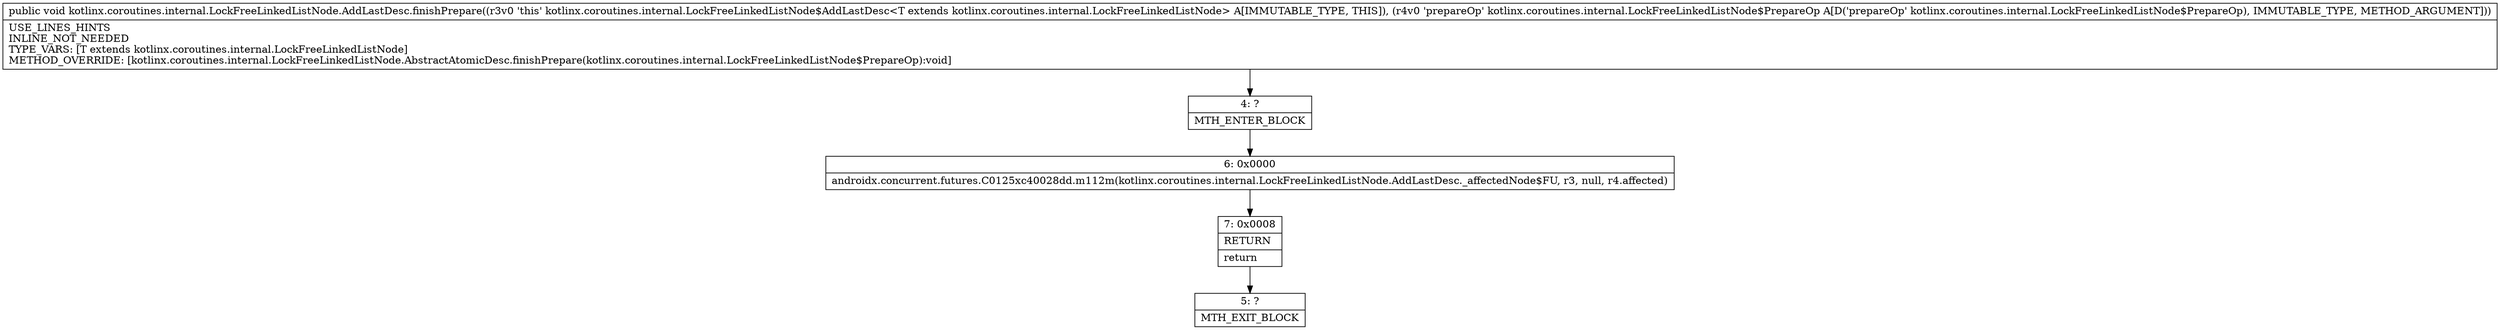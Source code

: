 digraph "CFG forkotlinx.coroutines.internal.LockFreeLinkedListNode.AddLastDesc.finishPrepare(Lkotlinx\/coroutines\/internal\/LockFreeLinkedListNode$PrepareOp;)V" {
Node_4 [shape=record,label="{4\:\ ?|MTH_ENTER_BLOCK\l}"];
Node_6 [shape=record,label="{6\:\ 0x0000|androidx.concurrent.futures.C0125xc40028dd.m112m(kotlinx.coroutines.internal.LockFreeLinkedListNode.AddLastDesc._affectedNode$FU, r3, null, r4.affected)\l}"];
Node_7 [shape=record,label="{7\:\ 0x0008|RETURN\l|return\l}"];
Node_5 [shape=record,label="{5\:\ ?|MTH_EXIT_BLOCK\l}"];
MethodNode[shape=record,label="{public void kotlinx.coroutines.internal.LockFreeLinkedListNode.AddLastDesc.finishPrepare((r3v0 'this' kotlinx.coroutines.internal.LockFreeLinkedListNode$AddLastDesc\<T extends kotlinx.coroutines.internal.LockFreeLinkedListNode\> A[IMMUTABLE_TYPE, THIS]), (r4v0 'prepareOp' kotlinx.coroutines.internal.LockFreeLinkedListNode$PrepareOp A[D('prepareOp' kotlinx.coroutines.internal.LockFreeLinkedListNode$PrepareOp), IMMUTABLE_TYPE, METHOD_ARGUMENT]))  | USE_LINES_HINTS\lINLINE_NOT_NEEDED\lTYPE_VARS: [T extends kotlinx.coroutines.internal.LockFreeLinkedListNode]\lMETHOD_OVERRIDE: [kotlinx.coroutines.internal.LockFreeLinkedListNode.AbstractAtomicDesc.finishPrepare(kotlinx.coroutines.internal.LockFreeLinkedListNode$PrepareOp):void]\l}"];
MethodNode -> Node_4;Node_4 -> Node_6;
Node_6 -> Node_7;
Node_7 -> Node_5;
}

